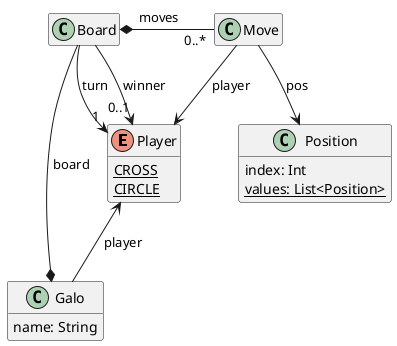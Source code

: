 @startuml

hide empty members

enum Player {
{static} CROSS
{static} CIRCLE
}

class Position {
  index: Int
  {static} values: List<Position>
}

class Move
Position <-up- Move :pos
Player <-up- Move :player

class Board
Board *- "0..*" Move :"moves     "
Board -> "1" Player :turn
Board -> "0..1" Player :winner

class Galo
Galo : name: String
Board -down-* Galo :board
Galo -up-> Player :player

@enduml